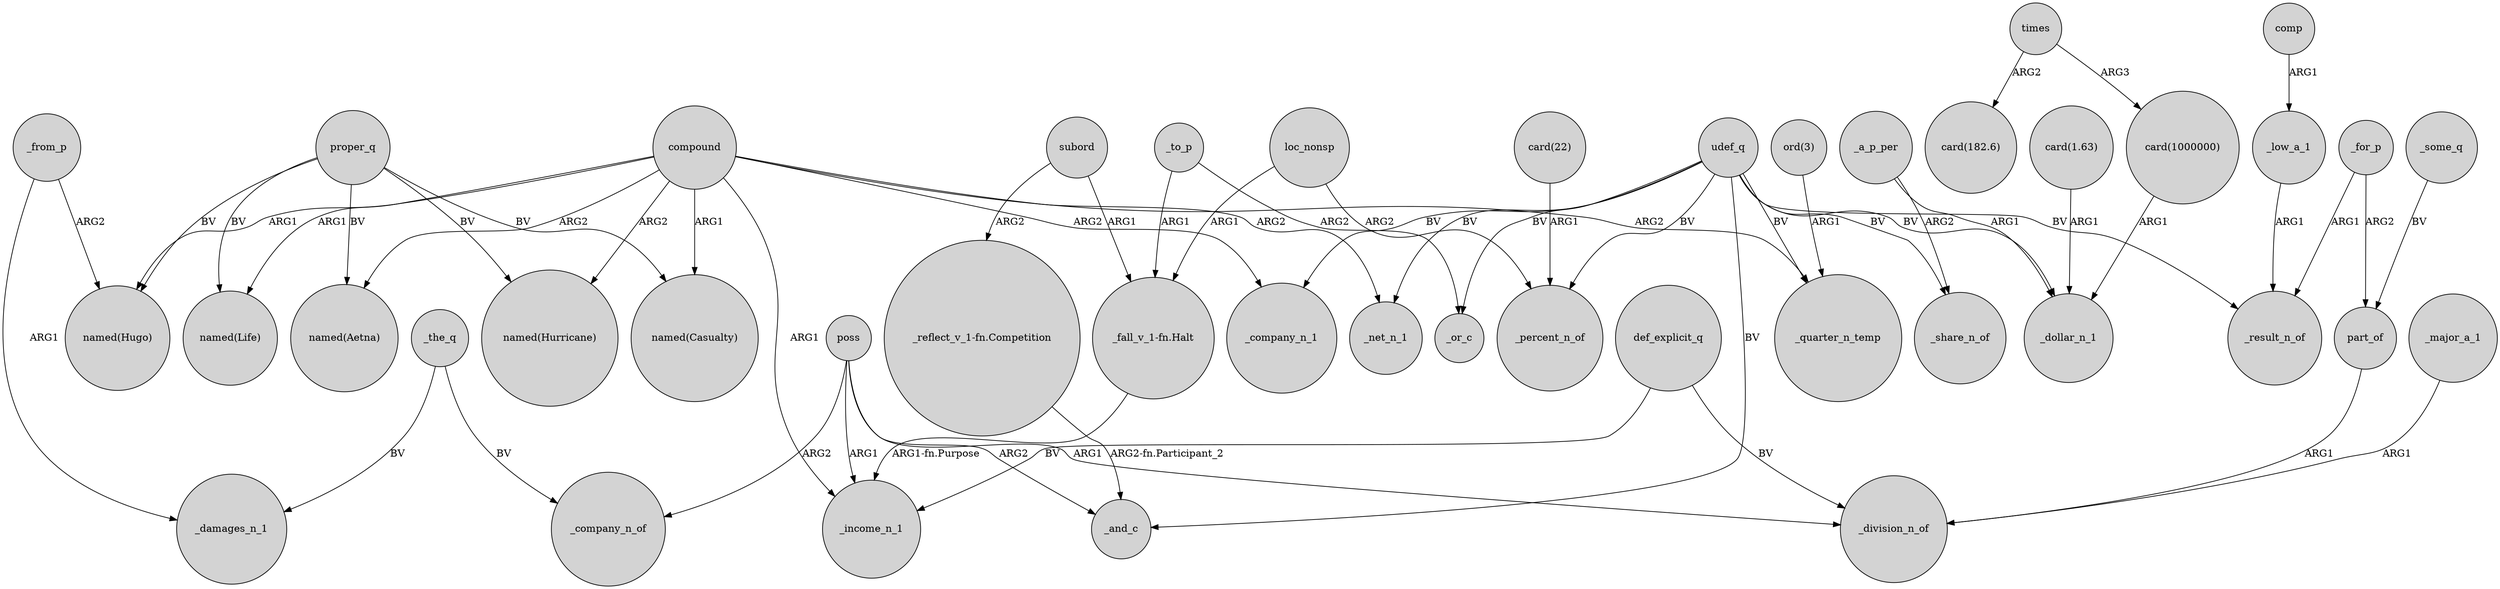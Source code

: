 digraph {
	node [shape=circle style=filled]
	compound -> "named(Hurricane)" [label=ARG2]
	proper_q -> "named(Life)" [label=BV]
	_to_p -> _or_c [label=ARG2]
	_the_q -> _damages_n_1 [label=BV]
	comp -> _low_a_1 [label=ARG1]
	compound -> _net_n_1 [label=ARG2]
	"ord(3)" -> _quarter_n_temp [label=ARG1]
	compound -> "named(Hugo)" [label=ARG1]
	subord -> "_fall_v_1-fn.Halt" [label=ARG1]
	def_explicit_q -> _division_n_of [label=BV]
	compound -> _company_n_1 [label=ARG2]
	udef_q -> _company_n_1 [label=BV]
	compound -> "named(Aetna)" [label=ARG2]
	"card(1.63)" -> _dollar_n_1 [label=ARG1]
	_for_p -> part_of [label=ARG2]
	times -> "card(1000000)" [label=ARG3]
	proper_q -> "named(Hugo)" [label=BV]
	_from_p -> _damages_n_1 [label=ARG1]
	udef_q -> _and_c [label=BV]
	_from_p -> "named(Hugo)" [label=ARG2]
	udef_q -> _or_c [label=BV]
	_low_a_1 -> _result_n_of [label=ARG1]
	"_reflect_v_1-fn.Competition" -> _and_c [label="ARG2-fn.Participant_2"]
	proper_q -> "named(Hurricane)" [label=BV]
	compound -> "named(Life)" [label=ARG1]
	proper_q -> "named(Aetna)" [label=BV]
	loc_nonsp -> "_fall_v_1-fn.Halt" [label=ARG1]
	poss -> _and_c [label=ARG2]
	def_explicit_q -> _income_n_1 [label=BV]
	poss -> _company_n_of [label=ARG2]
	compound -> _income_n_1 [label=ARG1]
	compound -> _quarter_n_temp [label=ARG2]
	_a_p_per -> _share_n_of [label=ARG2]
	udef_q -> _percent_n_of [label=BV]
	poss -> _income_n_1 [label=ARG1]
	udef_q -> _share_n_of [label=BV]
	udef_q -> _net_n_1 [label=BV]
	udef_q -> _dollar_n_1 [label=BV]
	_for_p -> _result_n_of [label=ARG1]
	"card(1000000)" -> _dollar_n_1 [label=ARG1]
	proper_q -> "named(Casualty)" [label=BV]
	_some_q -> part_of [label=BV]
	compound -> "named(Casualty)" [label=ARG1]
	times -> "card(182.6)" [label=ARG2]
	part_of -> _division_n_of [label=ARG1]
	_a_p_per -> _dollar_n_1 [label=ARG1]
	udef_q -> _quarter_n_temp [label=BV]
	poss -> _division_n_of [label=ARG1]
	subord -> "_reflect_v_1-fn.Competition" [label=ARG2]
	udef_q -> _result_n_of [label=BV]
	_major_a_1 -> _division_n_of [label=ARG1]
	_the_q -> _company_n_of [label=BV]
	_to_p -> "_fall_v_1-fn.Halt" [label=ARG1]
	"card(22)" -> _percent_n_of [label=ARG1]
	"_fall_v_1-fn.Halt" -> _income_n_1 [label="ARG1-fn.Purpose"]
	loc_nonsp -> _percent_n_of [label=ARG2]
}
